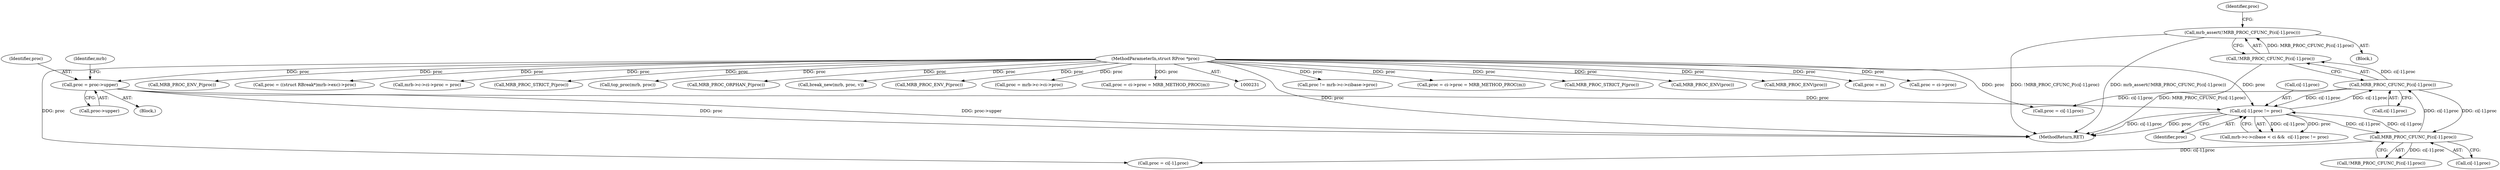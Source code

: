 digraph "0_mruby_1905091634a6a2925c911484434448e568330626@API" {
"1001860" [label="(Call,mrb_assert(!MRB_PROC_CFUNC_P(ci[-1].proc)))"];
"1001861" [label="(Call,!MRB_PROC_CFUNC_P(ci[-1].proc))"];
"1001862" [label="(Call,MRB_PROC_CFUNC_P(ci[-1].proc))"];
"1004295" [label="(Call,ci[-1].proc != proc)"];
"1002669" [label="(Call,MRB_PROC_CFUNC_P(ci[-1].proc))"];
"1004281" [label="(Call,proc = proc->upper)"];
"1000233" [label="(MethodParameterIn,struct RProc *proc)"];
"1004281" [label="(Call,proc = proc->upper)"];
"1004296" [label="(Call,ci[-1].proc)"];
"1004129" [label="(Call,proc != mrb->c->cibase->proc)"];
"1001860" [label="(Call,mrb_assert(!MRB_PROC_CFUNC_P(ci[-1].proc)))"];
"1001922" [label="(Call,proc = ci->proc = MRB_METHOD_PROC(m))"];
"1003890" [label="(Block,)"];
"1004081" [label="(Call,MRB_PROC_STRICT_P(proc))"];
"1004282" [label="(Identifier,proc)"];
"1004291" [label="(Identifier,mrb)"];
"1004107" [label="(Call,MRB_PROC_ENV(proc))"];
"1004116" [label="(Call,MRB_PROC_ENV(proc))"];
"1002126" [label="(Call,proc = m)"];
"1001862" [label="(Call,MRB_PROC_CFUNC_P(ci[-1].proc))"];
"1003811" [label="(Call,proc = ci->proc)"];
"1001861" [label="(Call,!MRB_PROC_CFUNC_P(ci[-1].proc))"];
"1002668" [label="(Call,!MRB_PROC_CFUNC_P(ci[-1].proc))"];
"1004103" [label="(Call,MRB_PROC_ENV_P(proc))"];
"1004251" [label="(Call,proc = ((struct RBreak*)mrb->exc)->proc)"];
"1001863" [label="(Call,ci[-1].proc)"];
"1005666" [label="(MethodReturn,RET)"];
"1001869" [label="(Call,proc = ci[-1].proc)"];
"1001870" [label="(Identifier,proc)"];
"1000302" [label="(Call,mrb->c->ci->proc = proc)"];
"1003903" [label="(Call,MRB_PROC_STRICT_P(proc))"];
"1000233" [label="(MethodParameterIn,struct RProc *proc)"];
"1002669" [label="(Call,MRB_PROC_CFUNC_P(ci[-1].proc))"];
"1002670" [label="(Call,ci[-1].proc)"];
"1004302" [label="(Identifier,proc)"];
"1003916" [label="(Call,top_proc(mrb, proc))"];
"1004287" [label="(Call,mrb->c->cibase < ci &&  ci[-1].proc != proc)"];
"1004085" [label="(Call,MRB_PROC_ORPHAN_P(proc))"];
"1001859" [label="(Block,)"];
"1004227" [label="(Call,break_new(mrb, proc, v))"];
"1003900" [label="(Call,MRB_PROC_ENV_P(proc))"];
"1002676" [label="(Call,proc = ci[-1].proc)"];
"1004461" [label="(Call,proc = mrb->c->ci->proc)"];
"1004283" [label="(Call,proc->upper)"];
"1002734" [label="(Call,proc = ci->proc = MRB_METHOD_PROC(m))"];
"1004295" [label="(Call,ci[-1].proc != proc)"];
"1001860" -> "1001859"  [label="AST: "];
"1001860" -> "1001861"  [label="CFG: "];
"1001861" -> "1001860"  [label="AST: "];
"1001870" -> "1001860"  [label="CFG: "];
"1001860" -> "1005666"  [label="DDG: !MRB_PROC_CFUNC_P(ci[-1].proc)"];
"1001860" -> "1005666"  [label="DDG: mrb_assert(!MRB_PROC_CFUNC_P(ci[-1].proc))"];
"1001861" -> "1001860"  [label="DDG: MRB_PROC_CFUNC_P(ci[-1].proc)"];
"1001861" -> "1001862"  [label="CFG: "];
"1001862" -> "1001861"  [label="AST: "];
"1001861" -> "1005666"  [label="DDG: MRB_PROC_CFUNC_P(ci[-1].proc)"];
"1001862" -> "1001861"  [label="DDG: ci[-1].proc"];
"1001862" -> "1001863"  [label="CFG: "];
"1001863" -> "1001862"  [label="AST: "];
"1004295" -> "1001862"  [label="DDG: ci[-1].proc"];
"1002669" -> "1001862"  [label="DDG: ci[-1].proc"];
"1001862" -> "1001869"  [label="DDG: ci[-1].proc"];
"1001862" -> "1002669"  [label="DDG: ci[-1].proc"];
"1001862" -> "1004295"  [label="DDG: ci[-1].proc"];
"1004295" -> "1004287"  [label="AST: "];
"1004295" -> "1004302"  [label="CFG: "];
"1004296" -> "1004295"  [label="AST: "];
"1004302" -> "1004295"  [label="AST: "];
"1004287" -> "1004295"  [label="CFG: "];
"1004295" -> "1005666"  [label="DDG: proc"];
"1004295" -> "1005666"  [label="DDG: ci[-1].proc"];
"1004295" -> "1002669"  [label="DDG: ci[-1].proc"];
"1004295" -> "1004287"  [label="DDG: ci[-1].proc"];
"1004295" -> "1004287"  [label="DDG: proc"];
"1002669" -> "1004295"  [label="DDG: ci[-1].proc"];
"1004281" -> "1004295"  [label="DDG: proc"];
"1000233" -> "1004295"  [label="DDG: proc"];
"1002669" -> "1002668"  [label="AST: "];
"1002669" -> "1002670"  [label="CFG: "];
"1002670" -> "1002669"  [label="AST: "];
"1002668" -> "1002669"  [label="CFG: "];
"1002669" -> "1002668"  [label="DDG: ci[-1].proc"];
"1002669" -> "1002676"  [label="DDG: ci[-1].proc"];
"1004281" -> "1003890"  [label="AST: "];
"1004281" -> "1004283"  [label="CFG: "];
"1004282" -> "1004281"  [label="AST: "];
"1004283" -> "1004281"  [label="AST: "];
"1004291" -> "1004281"  [label="CFG: "];
"1004281" -> "1005666"  [label="DDG: proc->upper"];
"1004281" -> "1005666"  [label="DDG: proc"];
"1000233" -> "1004281"  [label="DDG: proc"];
"1000233" -> "1000231"  [label="AST: "];
"1000233" -> "1005666"  [label="DDG: proc"];
"1000233" -> "1000302"  [label="DDG: proc"];
"1000233" -> "1001869"  [label="DDG: proc"];
"1000233" -> "1001922"  [label="DDG: proc"];
"1000233" -> "1002126"  [label="DDG: proc"];
"1000233" -> "1002676"  [label="DDG: proc"];
"1000233" -> "1002734"  [label="DDG: proc"];
"1000233" -> "1003811"  [label="DDG: proc"];
"1000233" -> "1003900"  [label="DDG: proc"];
"1000233" -> "1003903"  [label="DDG: proc"];
"1000233" -> "1003916"  [label="DDG: proc"];
"1000233" -> "1004081"  [label="DDG: proc"];
"1000233" -> "1004085"  [label="DDG: proc"];
"1000233" -> "1004103"  [label="DDG: proc"];
"1000233" -> "1004107"  [label="DDG: proc"];
"1000233" -> "1004116"  [label="DDG: proc"];
"1000233" -> "1004129"  [label="DDG: proc"];
"1000233" -> "1004227"  [label="DDG: proc"];
"1000233" -> "1004251"  [label="DDG: proc"];
"1000233" -> "1004461"  [label="DDG: proc"];
}
